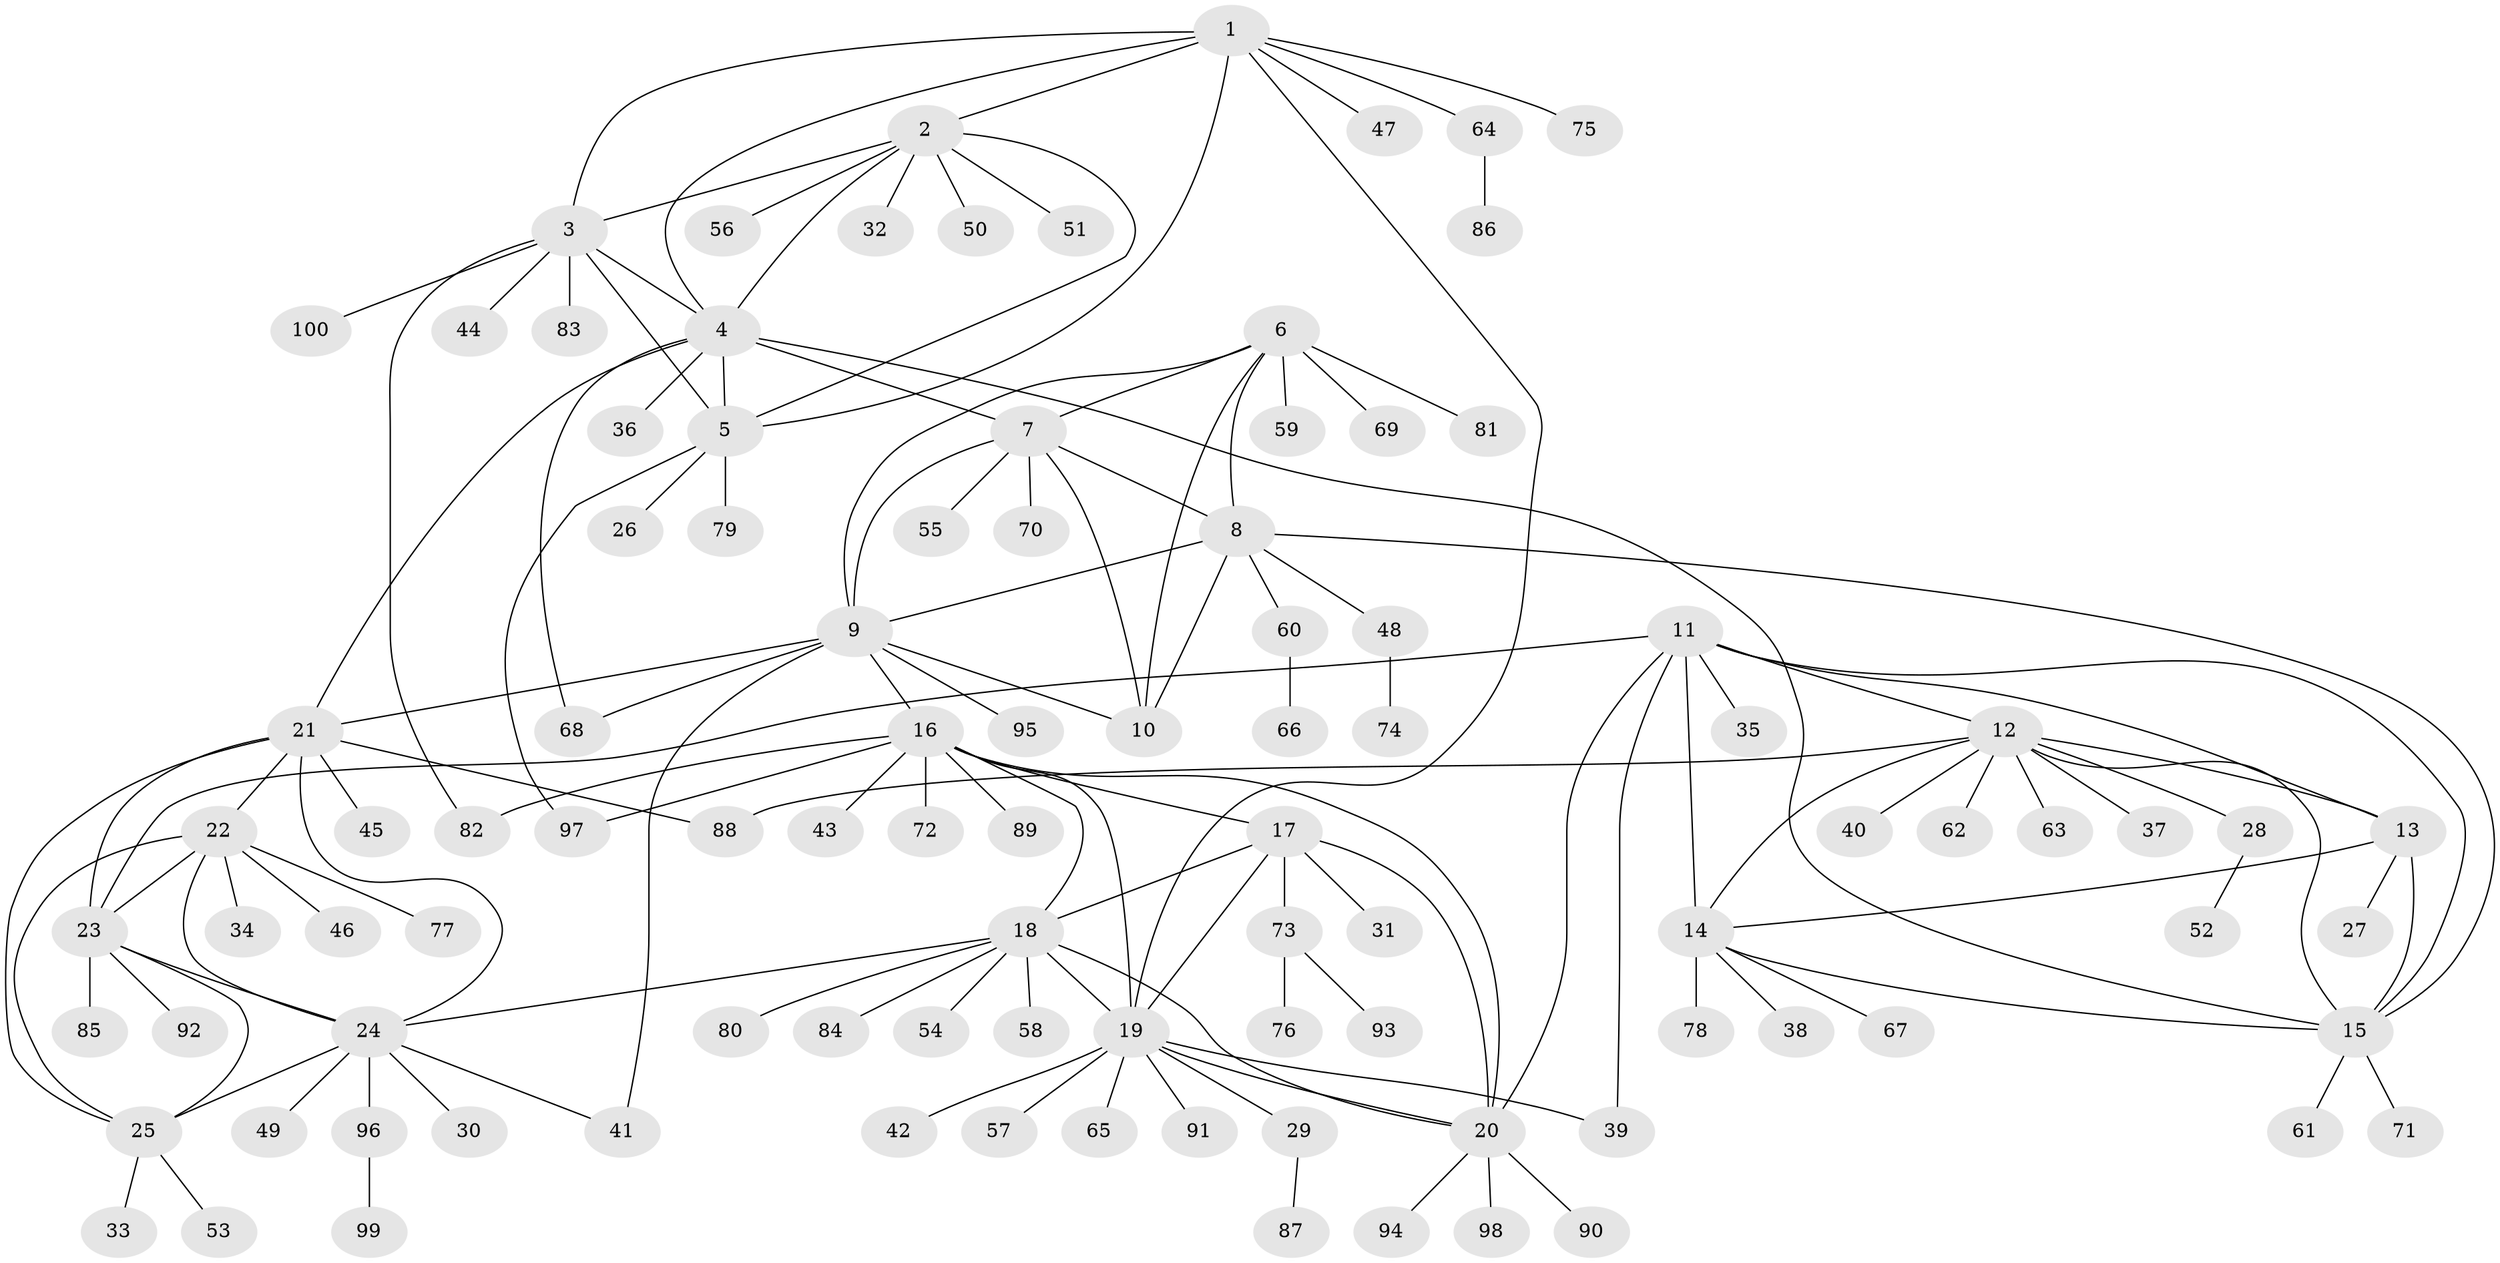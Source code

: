 // coarse degree distribution, {6: 0.05194805194805195, 11: 0.025974025974025976, 5: 0.05194805194805195, 9: 0.03896103896103896, 7: 0.03896103896103896, 3: 0.012987012987012988, 8: 0.05194805194805195, 1: 0.6363636363636364, 2: 0.09090909090909091}
// Generated by graph-tools (version 1.1) at 2025/24/03/03/25 07:24:12]
// undirected, 100 vertices, 141 edges
graph export_dot {
graph [start="1"]
  node [color=gray90,style=filled];
  1;
  2;
  3;
  4;
  5;
  6;
  7;
  8;
  9;
  10;
  11;
  12;
  13;
  14;
  15;
  16;
  17;
  18;
  19;
  20;
  21;
  22;
  23;
  24;
  25;
  26;
  27;
  28;
  29;
  30;
  31;
  32;
  33;
  34;
  35;
  36;
  37;
  38;
  39;
  40;
  41;
  42;
  43;
  44;
  45;
  46;
  47;
  48;
  49;
  50;
  51;
  52;
  53;
  54;
  55;
  56;
  57;
  58;
  59;
  60;
  61;
  62;
  63;
  64;
  65;
  66;
  67;
  68;
  69;
  70;
  71;
  72;
  73;
  74;
  75;
  76;
  77;
  78;
  79;
  80;
  81;
  82;
  83;
  84;
  85;
  86;
  87;
  88;
  89;
  90;
  91;
  92;
  93;
  94;
  95;
  96;
  97;
  98;
  99;
  100;
  1 -- 2;
  1 -- 3;
  1 -- 4;
  1 -- 5;
  1 -- 19;
  1 -- 47;
  1 -- 64;
  1 -- 75;
  2 -- 3;
  2 -- 4;
  2 -- 5;
  2 -- 32;
  2 -- 50;
  2 -- 51;
  2 -- 56;
  3 -- 4;
  3 -- 5;
  3 -- 44;
  3 -- 82;
  3 -- 83;
  3 -- 100;
  4 -- 5;
  4 -- 7;
  4 -- 15;
  4 -- 21;
  4 -- 36;
  4 -- 68;
  5 -- 26;
  5 -- 79;
  5 -- 97;
  6 -- 7;
  6 -- 8;
  6 -- 9;
  6 -- 10;
  6 -- 59;
  6 -- 69;
  6 -- 81;
  7 -- 8;
  7 -- 9;
  7 -- 10;
  7 -- 55;
  7 -- 70;
  8 -- 9;
  8 -- 10;
  8 -- 15;
  8 -- 48;
  8 -- 60;
  9 -- 10;
  9 -- 16;
  9 -- 21;
  9 -- 41;
  9 -- 68;
  9 -- 95;
  11 -- 12;
  11 -- 13;
  11 -- 14;
  11 -- 15;
  11 -- 20;
  11 -- 23;
  11 -- 35;
  11 -- 39;
  12 -- 13;
  12 -- 14;
  12 -- 15;
  12 -- 28;
  12 -- 37;
  12 -- 40;
  12 -- 62;
  12 -- 63;
  12 -- 88;
  13 -- 14;
  13 -- 15;
  13 -- 27;
  14 -- 15;
  14 -- 38;
  14 -- 67;
  14 -- 78;
  15 -- 61;
  15 -- 71;
  16 -- 17;
  16 -- 18;
  16 -- 19;
  16 -- 20;
  16 -- 43;
  16 -- 72;
  16 -- 82;
  16 -- 89;
  16 -- 97;
  17 -- 18;
  17 -- 19;
  17 -- 20;
  17 -- 31;
  17 -- 73;
  18 -- 19;
  18 -- 20;
  18 -- 24;
  18 -- 54;
  18 -- 58;
  18 -- 80;
  18 -- 84;
  19 -- 20;
  19 -- 29;
  19 -- 39;
  19 -- 42;
  19 -- 57;
  19 -- 65;
  19 -- 91;
  20 -- 90;
  20 -- 94;
  20 -- 98;
  21 -- 22;
  21 -- 23;
  21 -- 24;
  21 -- 25;
  21 -- 45;
  21 -- 88;
  22 -- 23;
  22 -- 24;
  22 -- 25;
  22 -- 34;
  22 -- 46;
  22 -- 77;
  23 -- 24;
  23 -- 25;
  23 -- 85;
  23 -- 92;
  24 -- 25;
  24 -- 30;
  24 -- 41;
  24 -- 49;
  24 -- 96;
  25 -- 33;
  25 -- 53;
  28 -- 52;
  29 -- 87;
  48 -- 74;
  60 -- 66;
  64 -- 86;
  73 -- 76;
  73 -- 93;
  96 -- 99;
}
